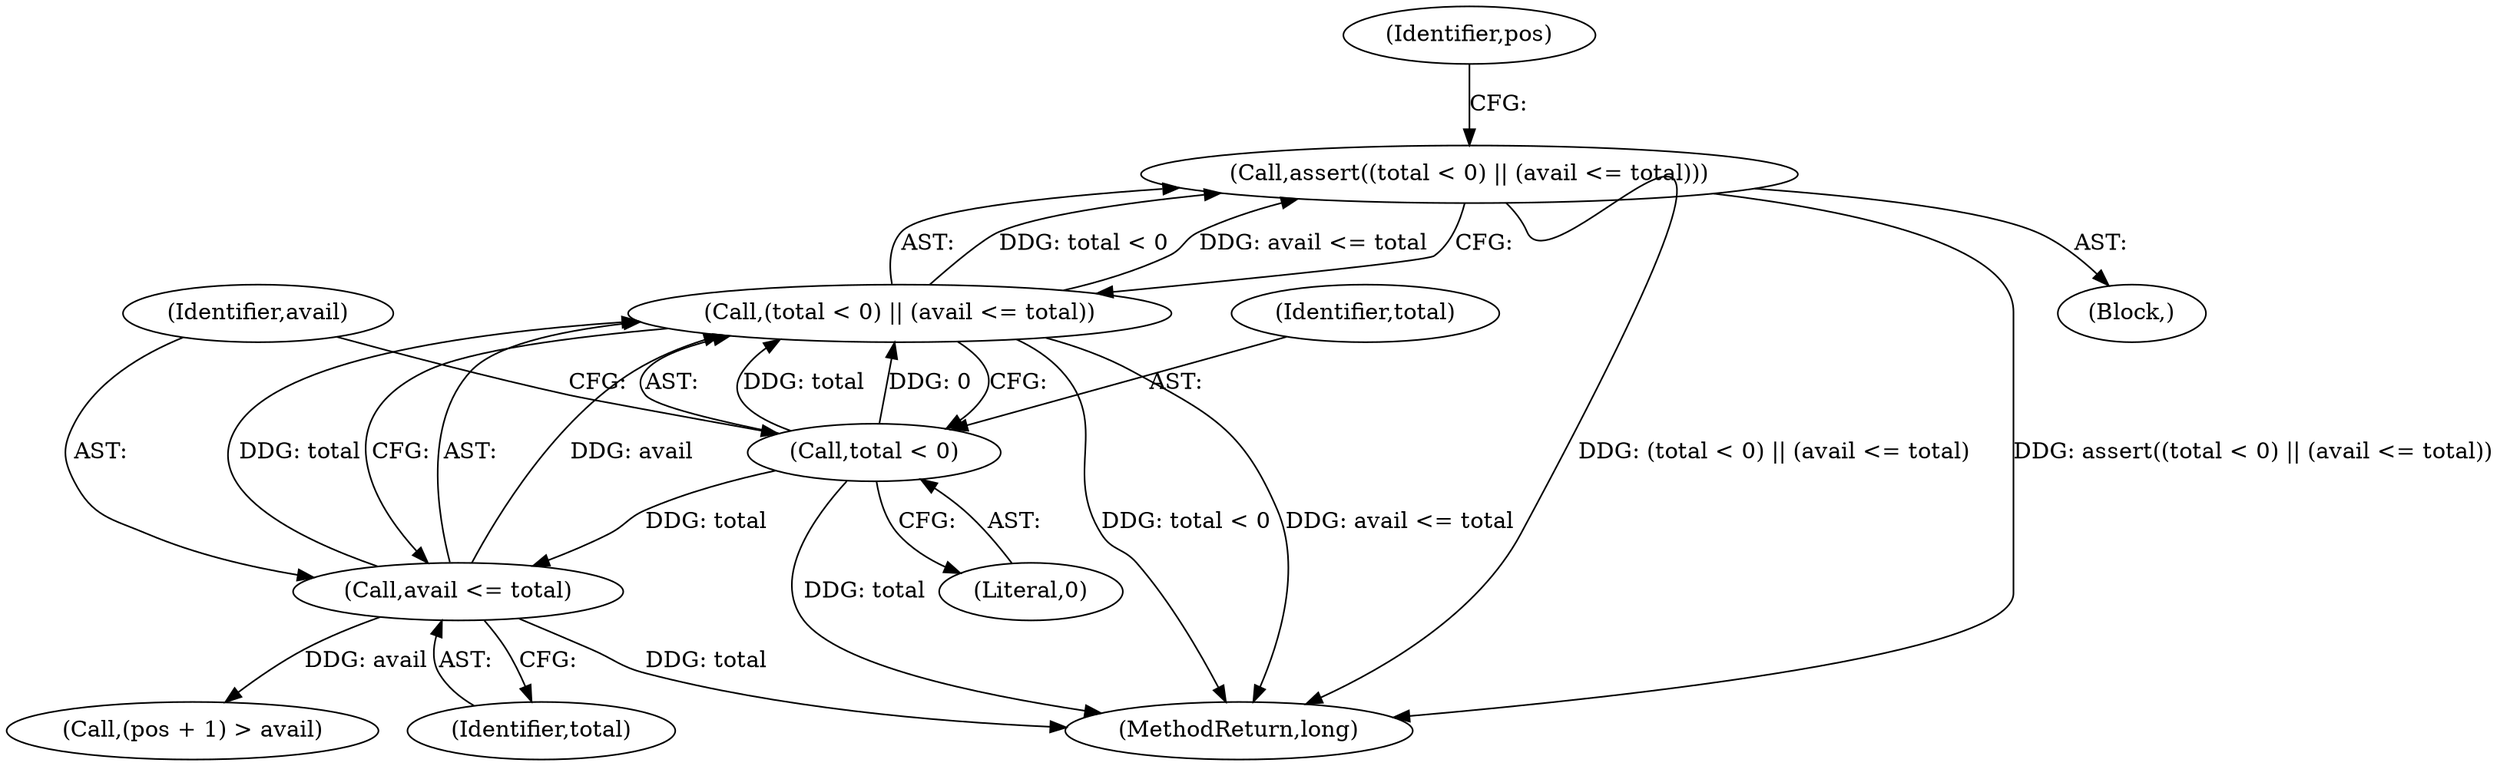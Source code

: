 digraph "1_Android_04839626ed859623901ebd3a5fd483982186b59d_191@API" {
"1000147" [label="(Call,assert((total < 0) || (avail <= total)))"];
"1000148" [label="(Call,(total < 0) || (avail <= total))"];
"1000149" [label="(Call,total < 0)"];
"1000152" [label="(Call,avail <= total)"];
"1000148" [label="(Call,(total < 0) || (avail <= total))"];
"1000152" [label="(Call,avail <= total)"];
"1000150" [label="(Identifier,total)"];
"1000115" [label="(Block,)"];
"1000154" [label="(Identifier,total)"];
"1000156" [label="(Call,(pos + 1) > avail)"];
"1000363" [label="(MethodReturn,long)"];
"1000147" [label="(Call,assert((total < 0) || (avail <= total)))"];
"1000151" [label="(Literal,0)"];
"1000153" [label="(Identifier,avail)"];
"1000149" [label="(Call,total < 0)"];
"1000158" [label="(Identifier,pos)"];
"1000147" -> "1000115"  [label="AST: "];
"1000147" -> "1000148"  [label="CFG: "];
"1000148" -> "1000147"  [label="AST: "];
"1000158" -> "1000147"  [label="CFG: "];
"1000147" -> "1000363"  [label="DDG: (total < 0) || (avail <= total)"];
"1000147" -> "1000363"  [label="DDG: assert((total < 0) || (avail <= total))"];
"1000148" -> "1000147"  [label="DDG: total < 0"];
"1000148" -> "1000147"  [label="DDG: avail <= total"];
"1000148" -> "1000149"  [label="CFG: "];
"1000148" -> "1000152"  [label="CFG: "];
"1000149" -> "1000148"  [label="AST: "];
"1000152" -> "1000148"  [label="AST: "];
"1000148" -> "1000363"  [label="DDG: avail <= total"];
"1000148" -> "1000363"  [label="DDG: total < 0"];
"1000149" -> "1000148"  [label="DDG: total"];
"1000149" -> "1000148"  [label="DDG: 0"];
"1000152" -> "1000148"  [label="DDG: avail"];
"1000152" -> "1000148"  [label="DDG: total"];
"1000149" -> "1000151"  [label="CFG: "];
"1000150" -> "1000149"  [label="AST: "];
"1000151" -> "1000149"  [label="AST: "];
"1000153" -> "1000149"  [label="CFG: "];
"1000149" -> "1000363"  [label="DDG: total"];
"1000149" -> "1000152"  [label="DDG: total"];
"1000152" -> "1000154"  [label="CFG: "];
"1000153" -> "1000152"  [label="AST: "];
"1000154" -> "1000152"  [label="AST: "];
"1000152" -> "1000363"  [label="DDG: total"];
"1000152" -> "1000156"  [label="DDG: avail"];
}
